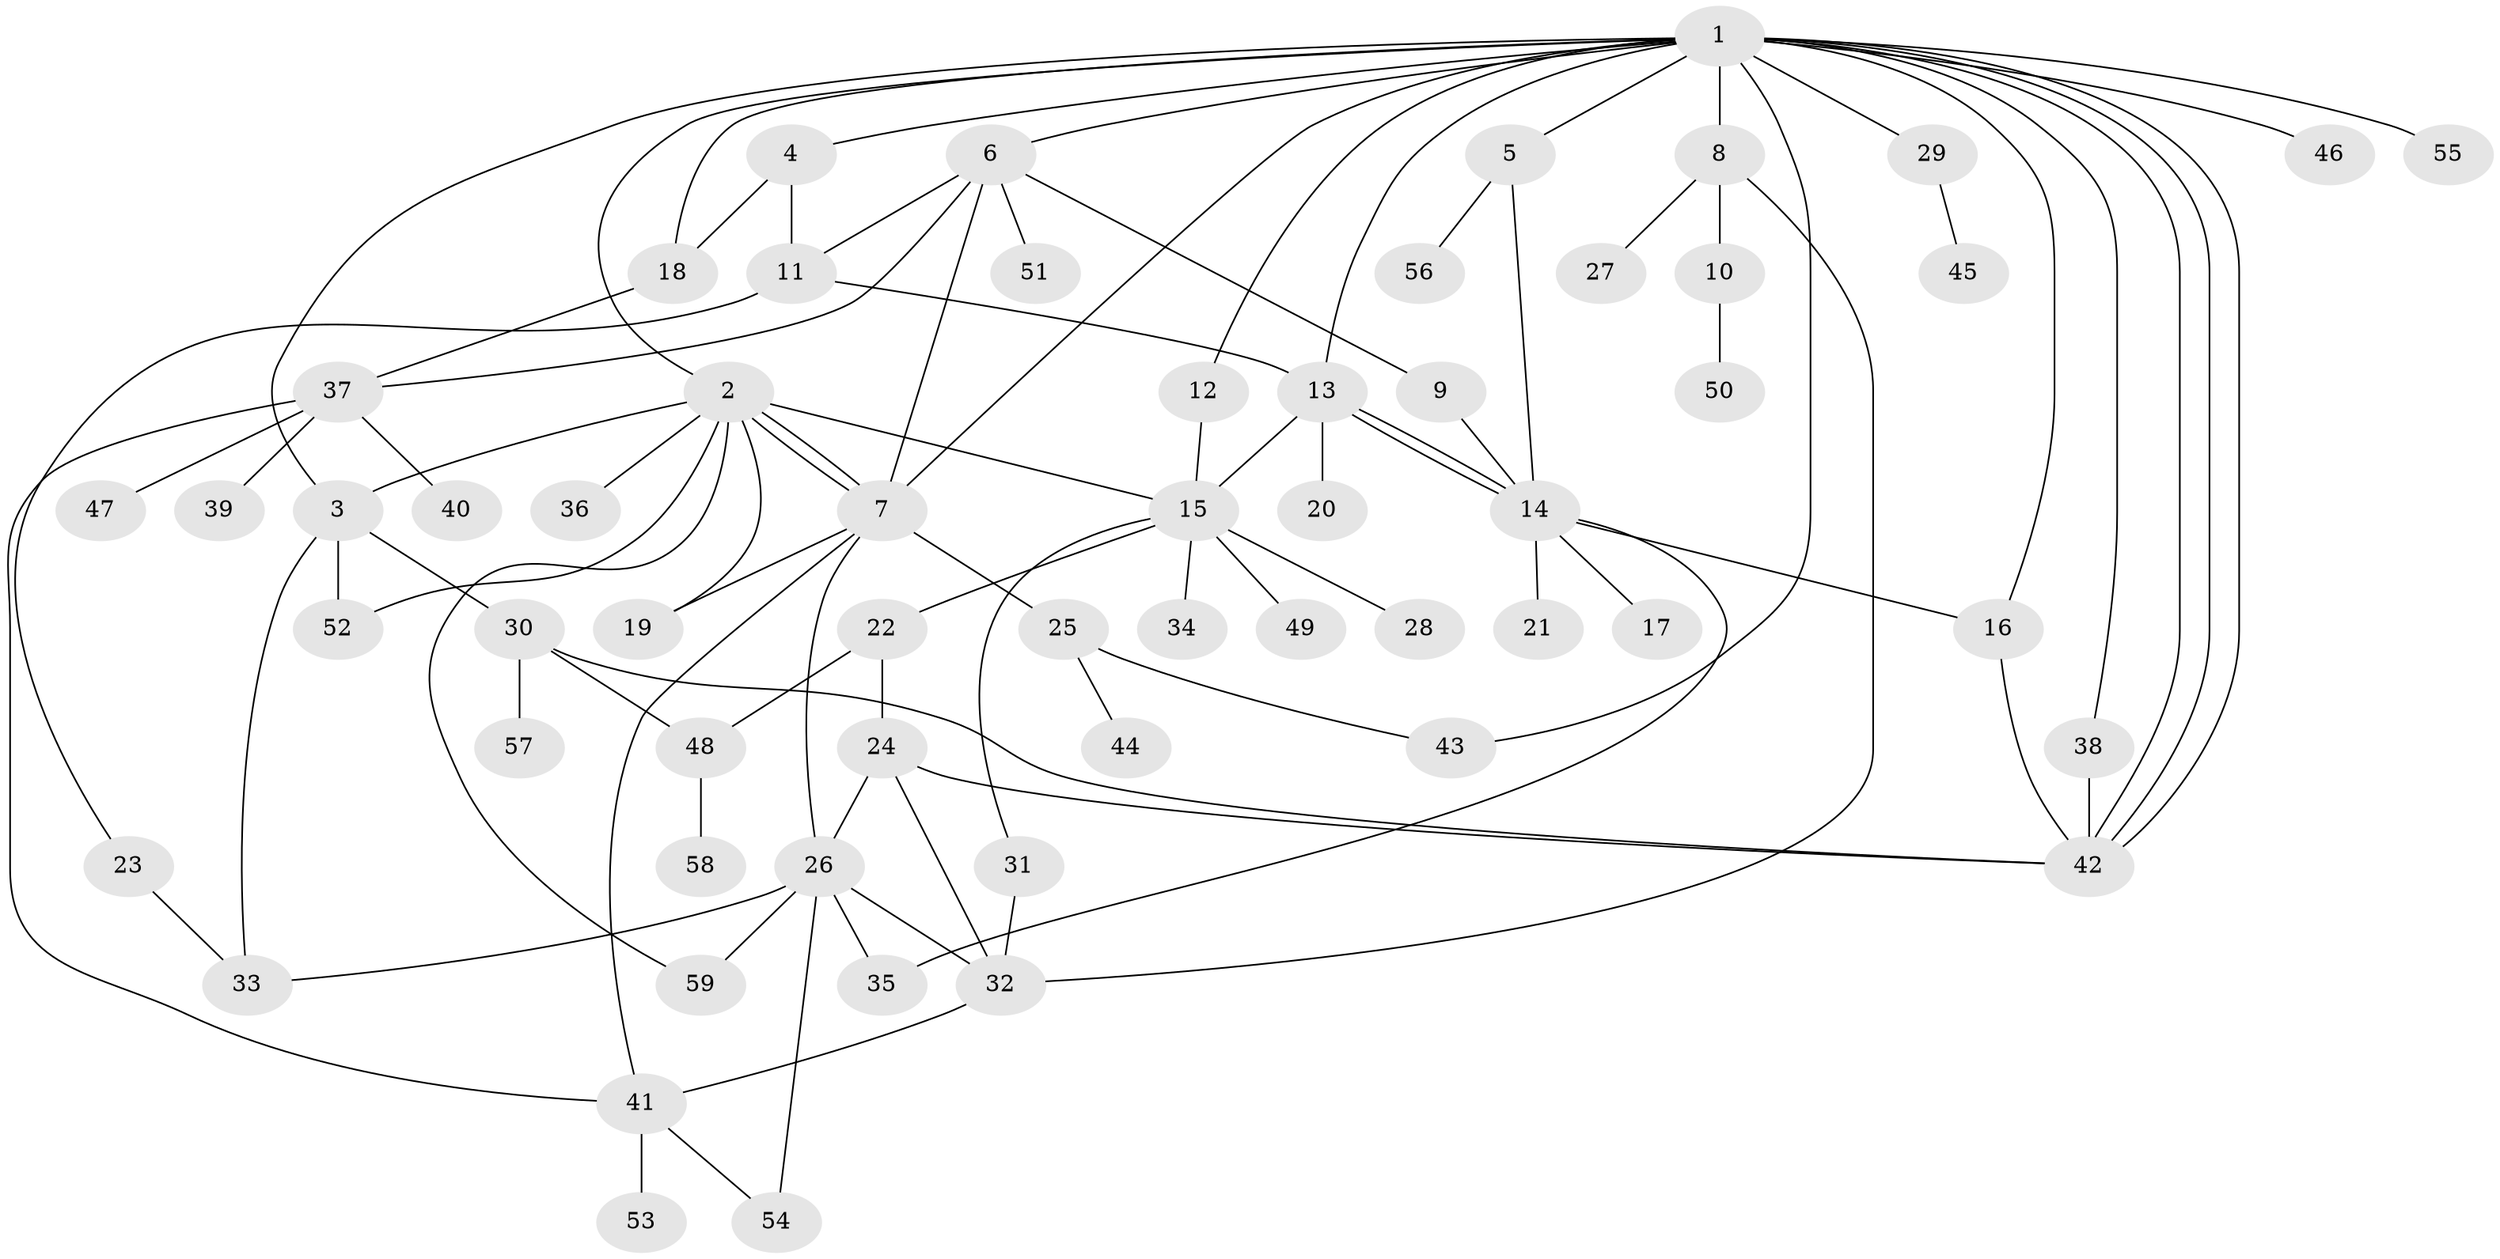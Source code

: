 // coarse degree distribution, {9: 0.1, 6: 0.1, 4: 0.06666666666666667, 7: 0.06666666666666667, 1: 0.4, 2: 0.2, 14: 0.03333333333333333, 3: 0.03333333333333333}
// Generated by graph-tools (version 1.1) at 2025/48/03/06/25 01:48:57]
// undirected, 59 vertices, 93 edges
graph export_dot {
graph [start="1"]
  node [color=gray90,style=filled];
  1;
  2;
  3;
  4;
  5;
  6;
  7;
  8;
  9;
  10;
  11;
  12;
  13;
  14;
  15;
  16;
  17;
  18;
  19;
  20;
  21;
  22;
  23;
  24;
  25;
  26;
  27;
  28;
  29;
  30;
  31;
  32;
  33;
  34;
  35;
  36;
  37;
  38;
  39;
  40;
  41;
  42;
  43;
  44;
  45;
  46;
  47;
  48;
  49;
  50;
  51;
  52;
  53;
  54;
  55;
  56;
  57;
  58;
  59;
  1 -- 2;
  1 -- 3;
  1 -- 4;
  1 -- 5;
  1 -- 6;
  1 -- 7;
  1 -- 8;
  1 -- 12;
  1 -- 13;
  1 -- 16;
  1 -- 18;
  1 -- 29;
  1 -- 38;
  1 -- 42;
  1 -- 42;
  1 -- 42;
  1 -- 43;
  1 -- 46;
  1 -- 55;
  2 -- 3;
  2 -- 7;
  2 -- 7;
  2 -- 15;
  2 -- 19;
  2 -- 36;
  2 -- 52;
  2 -- 59;
  3 -- 30;
  3 -- 33;
  3 -- 52;
  4 -- 11;
  4 -- 18;
  5 -- 14;
  5 -- 56;
  6 -- 7;
  6 -- 9;
  6 -- 11;
  6 -- 37;
  6 -- 51;
  7 -- 19;
  7 -- 25;
  7 -- 26;
  7 -- 41;
  8 -- 10;
  8 -- 27;
  8 -- 32;
  9 -- 14;
  10 -- 50;
  11 -- 13;
  11 -- 23;
  12 -- 15;
  13 -- 14;
  13 -- 14;
  13 -- 15;
  13 -- 20;
  14 -- 16;
  14 -- 17;
  14 -- 21;
  14 -- 35;
  15 -- 22;
  15 -- 28;
  15 -- 31;
  15 -- 34;
  15 -- 49;
  16 -- 42;
  18 -- 37;
  22 -- 24;
  22 -- 48;
  23 -- 33;
  24 -- 26;
  24 -- 32;
  24 -- 42;
  25 -- 43;
  25 -- 44;
  26 -- 32;
  26 -- 33;
  26 -- 35;
  26 -- 54;
  26 -- 59;
  29 -- 45;
  30 -- 42;
  30 -- 48;
  30 -- 57;
  31 -- 32;
  32 -- 41;
  37 -- 39;
  37 -- 40;
  37 -- 41;
  37 -- 47;
  38 -- 42;
  41 -- 53;
  41 -- 54;
  48 -- 58;
}
